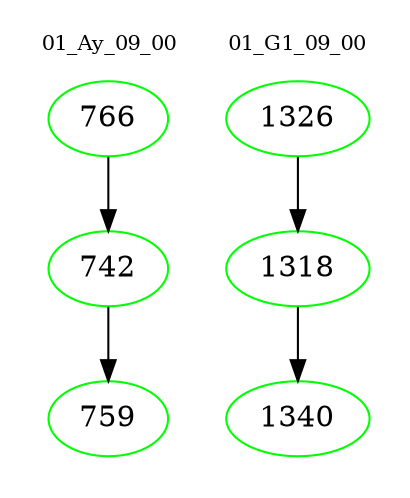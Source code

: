 digraph{
subgraph cluster_0 {
color = white
label = "01_Ay_09_00";
fontsize=10;
T0_766 [label="766", color="green"]
T0_766 -> T0_742 [color="black"]
T0_742 [label="742", color="green"]
T0_742 -> T0_759 [color="black"]
T0_759 [label="759", color="green"]
}
subgraph cluster_1 {
color = white
label = "01_G1_09_00";
fontsize=10;
T1_1326 [label="1326", color="green"]
T1_1326 -> T1_1318 [color="black"]
T1_1318 [label="1318", color="green"]
T1_1318 -> T1_1340 [color="black"]
T1_1340 [label="1340", color="green"]
}
}
